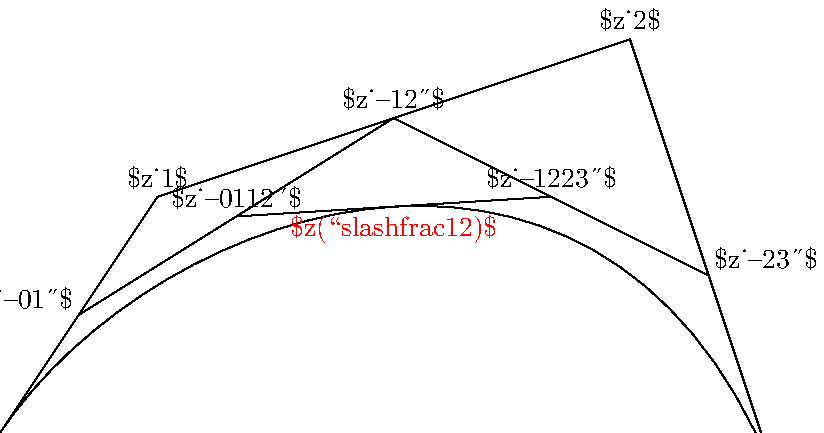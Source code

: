 beginfig(0)

z1=origin;
z2=(2cm, 3cm);
z3=(8cm, 5cm);
z4=(10cm, -cm);
z.a=.5[z1, z2];
z.b=.5[z2, z3];
z.c=.5[z3, z4];
z.ab=.5[z.a, z.b];
z.bc=.5[z.b, z.c];
z.abbc=.5[z.ab, z.bc];

draw z1--z2--z3--z4 withpen tinypen withcolor .5orange;
draw z.a--z.b--z.c withpen tinypen withcolor .5orange;
draw z.ab--z.bc withpen tinypen withcolor .5orange;
draw z1..controls z2 and z3..z4 withpen boldpen;

markdot.circle(z1) fg=>orange;
markdot.circle(z2) fg=>orange;
markdot.circle(z3) fg=>orange;
markdot.circle(z4) fg=>orange;
markdot.circle(z.a) fg=>orange;
markdot.circle(z.b) fg=>orange;
markdot.circle(z.c) fg=>orange;
markdot.circle(z.ab) fg=>orange;
markdot.circle(z.bc) fg=>orange;
markdot.circle(z.abbc) fg=>red;

label.bot("$z_0$", z1);
label.top("$z_1$", z2);
label.top("$z_2$", z3);
label.bot("$z_3$", z4);
label.ulft("$z_{01}$", z.a);
label.top("$z_{12}$", z.b);
label.urt("$z_{23}$", z.c);
label.top("$z_{0112}$", z.ab);
label.top("$z_{1223}$", z.bc);
label.bot("$z(\slashfrac12)$", z.abbc) withcolor red;

endfig
